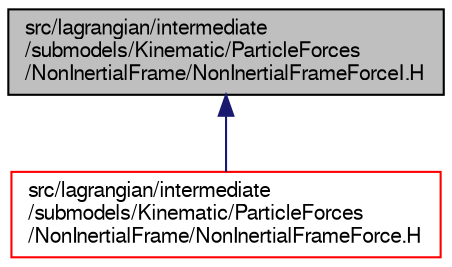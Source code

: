digraph "src/lagrangian/intermediate/submodels/Kinematic/ParticleForces/NonInertialFrame/NonInertialFrameForceI.H"
{
  bgcolor="transparent";
  edge [fontname="FreeSans",fontsize="10",labelfontname="FreeSans",labelfontsize="10"];
  node [fontname="FreeSans",fontsize="10",shape=record];
  Node1 [label="src/lagrangian/intermediate\l/submodels/Kinematic/ParticleForces\l/NonInertialFrame/NonInertialFrameForceI.H",height=0.2,width=0.4,color="black", fillcolor="grey75", style="filled", fontcolor="black"];
  Node1 -> Node2 [dir="back",color="midnightblue",fontsize="10",style="solid",fontname="FreeSans"];
  Node2 [label="src/lagrangian/intermediate\l/submodels/Kinematic/ParticleForces\l/NonInertialFrame/NonInertialFrameForce.H",height=0.2,width=0.4,color="red",URL="$a05876.html"];
}
